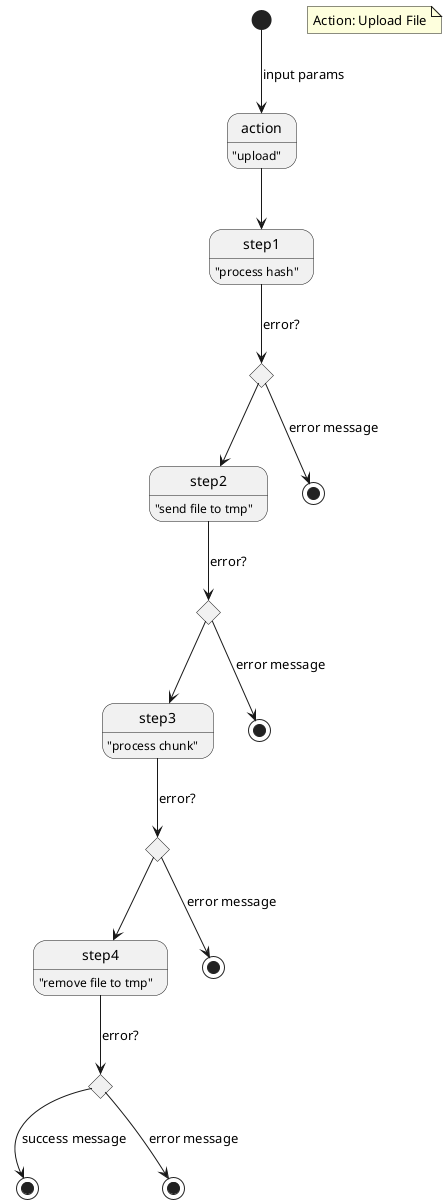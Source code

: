 @startuml
state action : "upload"
state "step1" as s1: "process hash"
note "Action: Upload File" as n1
state "step2" as s2: "send file to tmp"
state "step3" as s3: "process chunk"
state "step4" as s4: "remove file to tmp"
state "end" as e0 <<end>>
state "end" as e1 <<end>>
state "end" as e2 <<end>>
state "end" as e3 <<end>>
state "end" as e4 <<end>>
state "choice" as c1 <<choice>>
state "choice" as c2 <<choice>>
state "choice" as c3 <<choice>>
state "choice" as c4 <<choice>>

[*] --> action : input params
action --> s1
s1 --> c1 : error?
c1 --> e1: error message
c1 --> s2

s2 --> c2 : error?
c2 --> e2: error message
c2 --> s3

s3 --> c3 : error?
c3 --> e3: error message
c3 --> s4

s4 --> c4 : error?
c4 --> e4: error message
c4 --> e0: success message
@enduml
